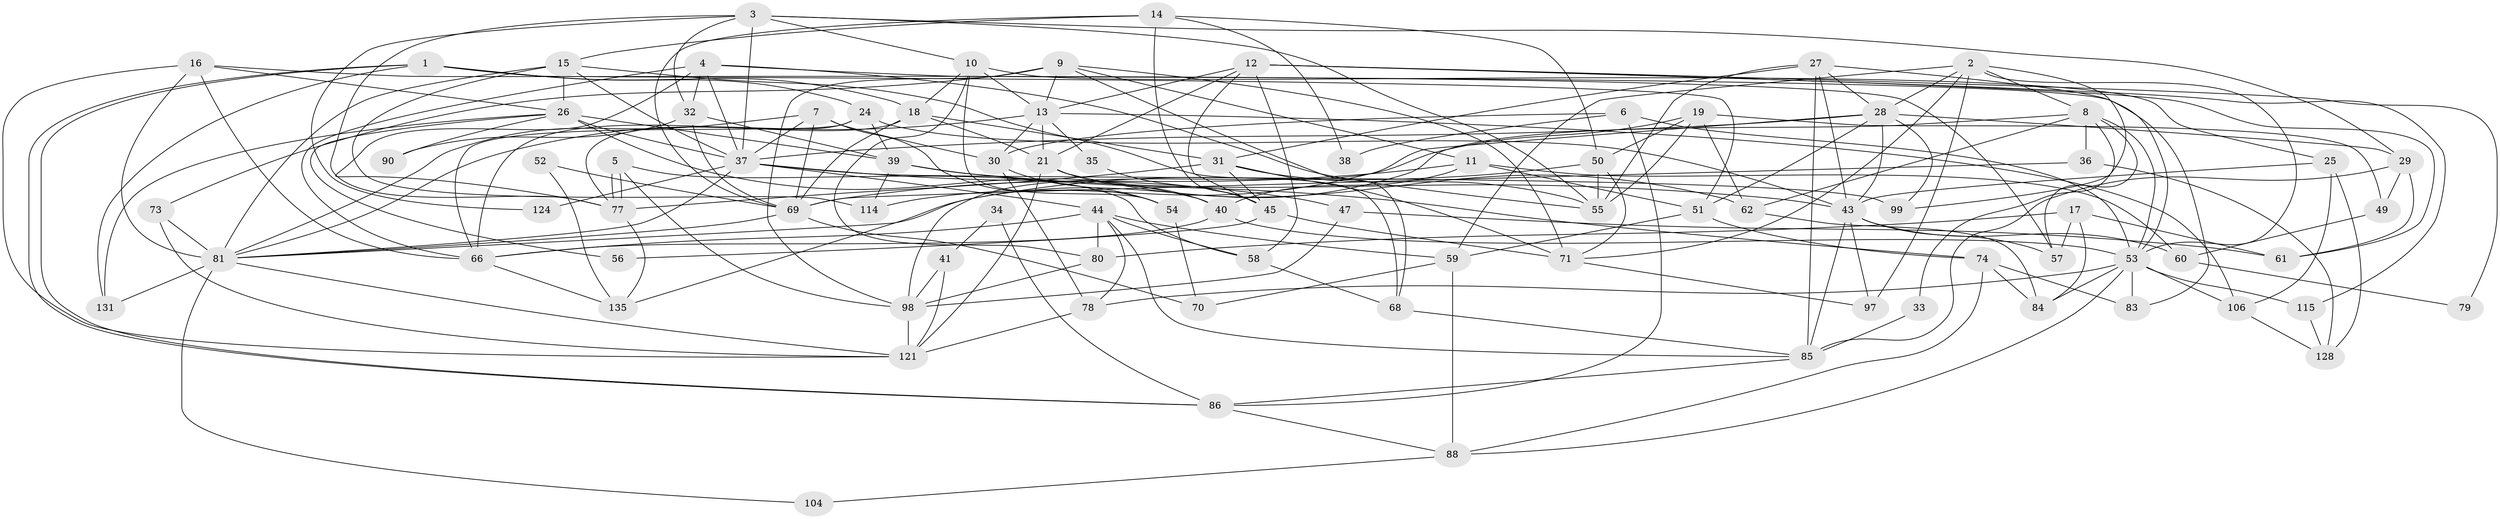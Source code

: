 // original degree distribution, {5: 0.18382352941176472, 6: 0.07352941176470588, 3: 0.25, 4: 0.29411764705882354, 7: 0.04411764705882353, 2: 0.13970588235294118, 9: 0.007352941176470588, 8: 0.007352941176470588}
// Generated by graph-tools (version 1.1) at 2025/11/02/27/25 16:11:23]
// undirected, 86 vertices, 214 edges
graph export_dot {
graph [start="1"]
  node [color=gray90,style=filled];
  1 [super="+65"];
  2 [super="+22"];
  3 [super="+23"];
  4 [super="+119"];
  5;
  6;
  7 [super="+122"];
  8 [super="+46"];
  9;
  10 [super="+20"];
  11;
  12 [super="+111"];
  13 [super="+42"];
  14 [super="+109"];
  15 [super="+92"];
  16;
  17;
  18 [super="+113"];
  19;
  21;
  24 [super="+108"];
  25 [super="+72"];
  26 [super="+75"];
  27 [super="+64"];
  28 [super="+87"];
  29 [super="+93"];
  30 [super="+101"];
  31 [super="+48"];
  32 [super="+63"];
  33;
  34;
  35;
  36 [super="+100"];
  37 [super="+91"];
  38;
  39 [super="+67"];
  40 [super="+105"];
  41;
  43 [super="+123"];
  44 [super="+116"];
  45 [super="+112"];
  47;
  49;
  50 [super="+103"];
  51 [super="+82"];
  52;
  53 [super="+110"];
  54;
  55 [super="+117"];
  56;
  57;
  58;
  59 [super="+95"];
  60 [super="+96"];
  61;
  62 [super="+76"];
  66 [super="+89"];
  68 [super="+94"];
  69 [super="+136"];
  70 [super="+118"];
  71 [super="+120"];
  73;
  74 [super="+133"];
  77;
  78;
  79;
  80 [super="+102"];
  81 [super="+107"];
  83;
  84 [super="+127"];
  85 [super="+130"];
  86 [super="+126"];
  88 [super="+125"];
  90;
  97;
  98 [super="+134"];
  99 [super="+129"];
  104;
  106;
  114;
  115;
  121 [super="+132"];
  124;
  128;
  131;
  135;
  1 -- 86;
  1 -- 86;
  1 -- 18;
  1 -- 131;
  1 -- 51;
  1 -- 24;
  2 -- 97;
  2 -- 59;
  2 -- 71;
  2 -- 99;
  2 -- 53;
  2 -- 8;
  2 -- 28;
  3 -- 77;
  3 -- 37;
  3 -- 32;
  3 -- 10;
  3 -- 124;
  3 -- 29;
  3 -- 55;
  4 -- 55;
  4 -- 53;
  4 -- 32;
  4 -- 66;
  4 -- 37;
  4 -- 77;
  5 -- 77;
  5 -- 77;
  5 -- 98;
  5 -- 58;
  6 -- 53;
  6 -- 38;
  6 -- 86;
  6 -- 30;
  7 -- 30;
  7 -- 69;
  7 -- 54;
  7 -- 81;
  7 -- 37;
  8 -- 53;
  8 -- 57;
  8 -- 62;
  8 -- 33;
  8 -- 135;
  8 -- 36;
  9 -- 11;
  9 -- 73;
  9 -- 71;
  9 -- 68;
  9 -- 13;
  9 -- 98;
  10 -- 13;
  10 -- 25;
  10 -- 54;
  10 -- 18;
  10 -- 80;
  11 -- 69;
  11 -- 40;
  11 -- 60;
  11 -- 51;
  12 -- 58;
  12 -- 21 [weight=2];
  12 -- 115;
  12 -- 13;
  12 -- 61;
  12 -- 45;
  12 -- 79;
  13 -- 30 [weight=2];
  13 -- 81;
  13 -- 106;
  13 -- 35;
  13 -- 21;
  14 -- 15;
  14 -- 38;
  14 -- 69;
  14 -- 45;
  14 -- 50;
  15 -- 68;
  15 -- 81;
  15 -- 114;
  15 -- 26;
  15 -- 37;
  16 -- 121;
  16 -- 66;
  16 -- 26;
  16 -- 57;
  16 -- 81;
  17 -- 57;
  17 -- 80;
  17 -- 61;
  17 -- 84;
  18 -- 21;
  18 -- 66;
  18 -- 69;
  18 -- 31;
  19 -- 49;
  19 -- 62;
  19 -- 98;
  19 -- 55;
  19 -- 50;
  21 -- 121;
  21 -- 62;
  21 -- 40;
  24 -- 66;
  24 -- 77;
  24 -- 39;
  24 -- 43;
  25 -- 106;
  25 -- 128;
  25 -- 43;
  26 -- 37;
  26 -- 131;
  26 -- 90;
  26 -- 56;
  26 -- 39;
  26 -- 40 [weight=2];
  27 -- 55;
  27 -- 43;
  27 -- 83;
  27 -- 85 [weight=2];
  27 -- 31;
  27 -- 28;
  28 -- 37;
  28 -- 43;
  28 -- 51;
  28 -- 114;
  28 -- 99;
  28 -- 29;
  29 -- 61 [weight=2];
  29 -- 49;
  29 -- 85;
  30 -- 78;
  30 -- 54;
  31 -- 77;
  31 -- 45;
  31 -- 71;
  31 -- 55;
  32 -- 90;
  32 -- 69;
  32 -- 39;
  33 -- 85;
  34 -- 86;
  34 -- 41;
  35 -- 45;
  36 -- 128;
  36 -- 69;
  37 -- 47;
  37 -- 99;
  37 -- 124;
  37 -- 81;
  37 -- 44;
  39 -- 43;
  39 -- 114;
  39 -- 74;
  40 -- 66;
  40 -- 53;
  41 -- 98;
  41 -- 121;
  43 -- 97;
  43 -- 60;
  43 -- 57;
  43 -- 85;
  44 -- 58;
  44 -- 78;
  44 -- 66;
  44 -- 59;
  44 -- 80;
  44 -- 85;
  45 -- 71;
  45 -- 56;
  47 -- 61;
  47 -- 98;
  49 -- 60;
  50 -- 55;
  50 -- 71;
  50 -- 81;
  51 -- 74;
  51 -- 59;
  52 -- 135;
  52 -- 69;
  53 -- 83;
  53 -- 78;
  53 -- 115;
  53 -- 88;
  53 -- 106;
  53 -- 84;
  54 -- 70 [weight=2];
  58 -- 68;
  59 -- 70;
  59 -- 88;
  60 -- 79;
  62 -- 84;
  66 -- 135;
  68 -- 85;
  69 -- 70 [weight=2];
  69 -- 81;
  71 -- 97;
  73 -- 81;
  73 -- 121;
  74 -- 83;
  74 -- 84;
  74 -- 88;
  77 -- 135;
  78 -- 121;
  80 -- 98;
  81 -- 104;
  81 -- 131;
  81 -- 121;
  85 -- 86;
  86 -- 88;
  88 -- 104;
  98 -- 121;
  106 -- 128;
  115 -- 128;
}
